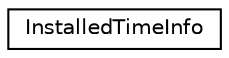 digraph "类继承关系图"
{
  edge [fontname="Helvetica",fontsize="10",labelfontname="Helvetica",labelfontsize="10"];
  node [fontname="Helvetica",fontsize="10",shape=record];
  rankdir="LR";
  Node0 [label="InstalledTimeInfo",height=0.2,width=0.4,color="black", fillcolor="white", style="filled",URL="$class_installed_time_info.html"];
}
